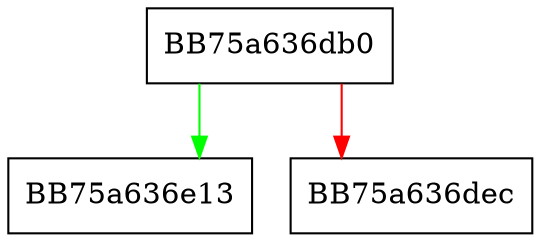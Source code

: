 digraph bm_lua_api_get_sig_count {
  node [shape="box"];
  graph [splines=ortho];
  BB75a636db0 -> BB75a636e13 [color="green"];
  BB75a636db0 -> BB75a636dec [color="red"];
}